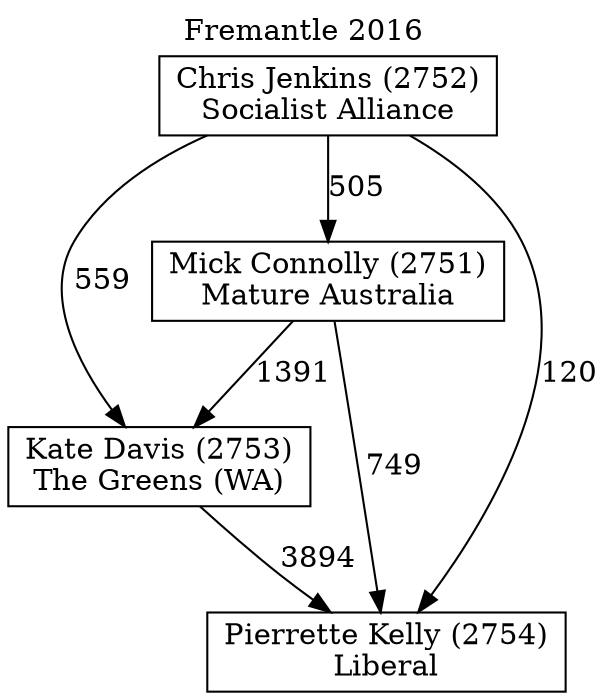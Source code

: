 // House preference flow
digraph "Pierrette Kelly (2754)_Fremantle_2016" {
	graph [label="Fremantle 2016" labelloc=t mclimit=10]
	node [shape=box]
	"Kate Davis (2753)" [label="Kate Davis (2753)
The Greens (WA)"]
	"Mick Connolly (2751)" [label="Mick Connolly (2751)
Mature Australia"]
	"Pierrette Kelly (2754)" [label="Pierrette Kelly (2754)
Liberal"]
	"Chris Jenkins (2752)" [label="Chris Jenkins (2752)
Socialist Alliance"]
	"Chris Jenkins (2752)" -> "Kate Davis (2753)" [label=559]
	"Mick Connolly (2751)" -> "Kate Davis (2753)" [label=1391]
	"Kate Davis (2753)" -> "Pierrette Kelly (2754)" [label=3894]
	"Mick Connolly (2751)" -> "Pierrette Kelly (2754)" [label=749]
	"Chris Jenkins (2752)" -> "Pierrette Kelly (2754)" [label=120]
	"Chris Jenkins (2752)" -> "Mick Connolly (2751)" [label=505]
}
